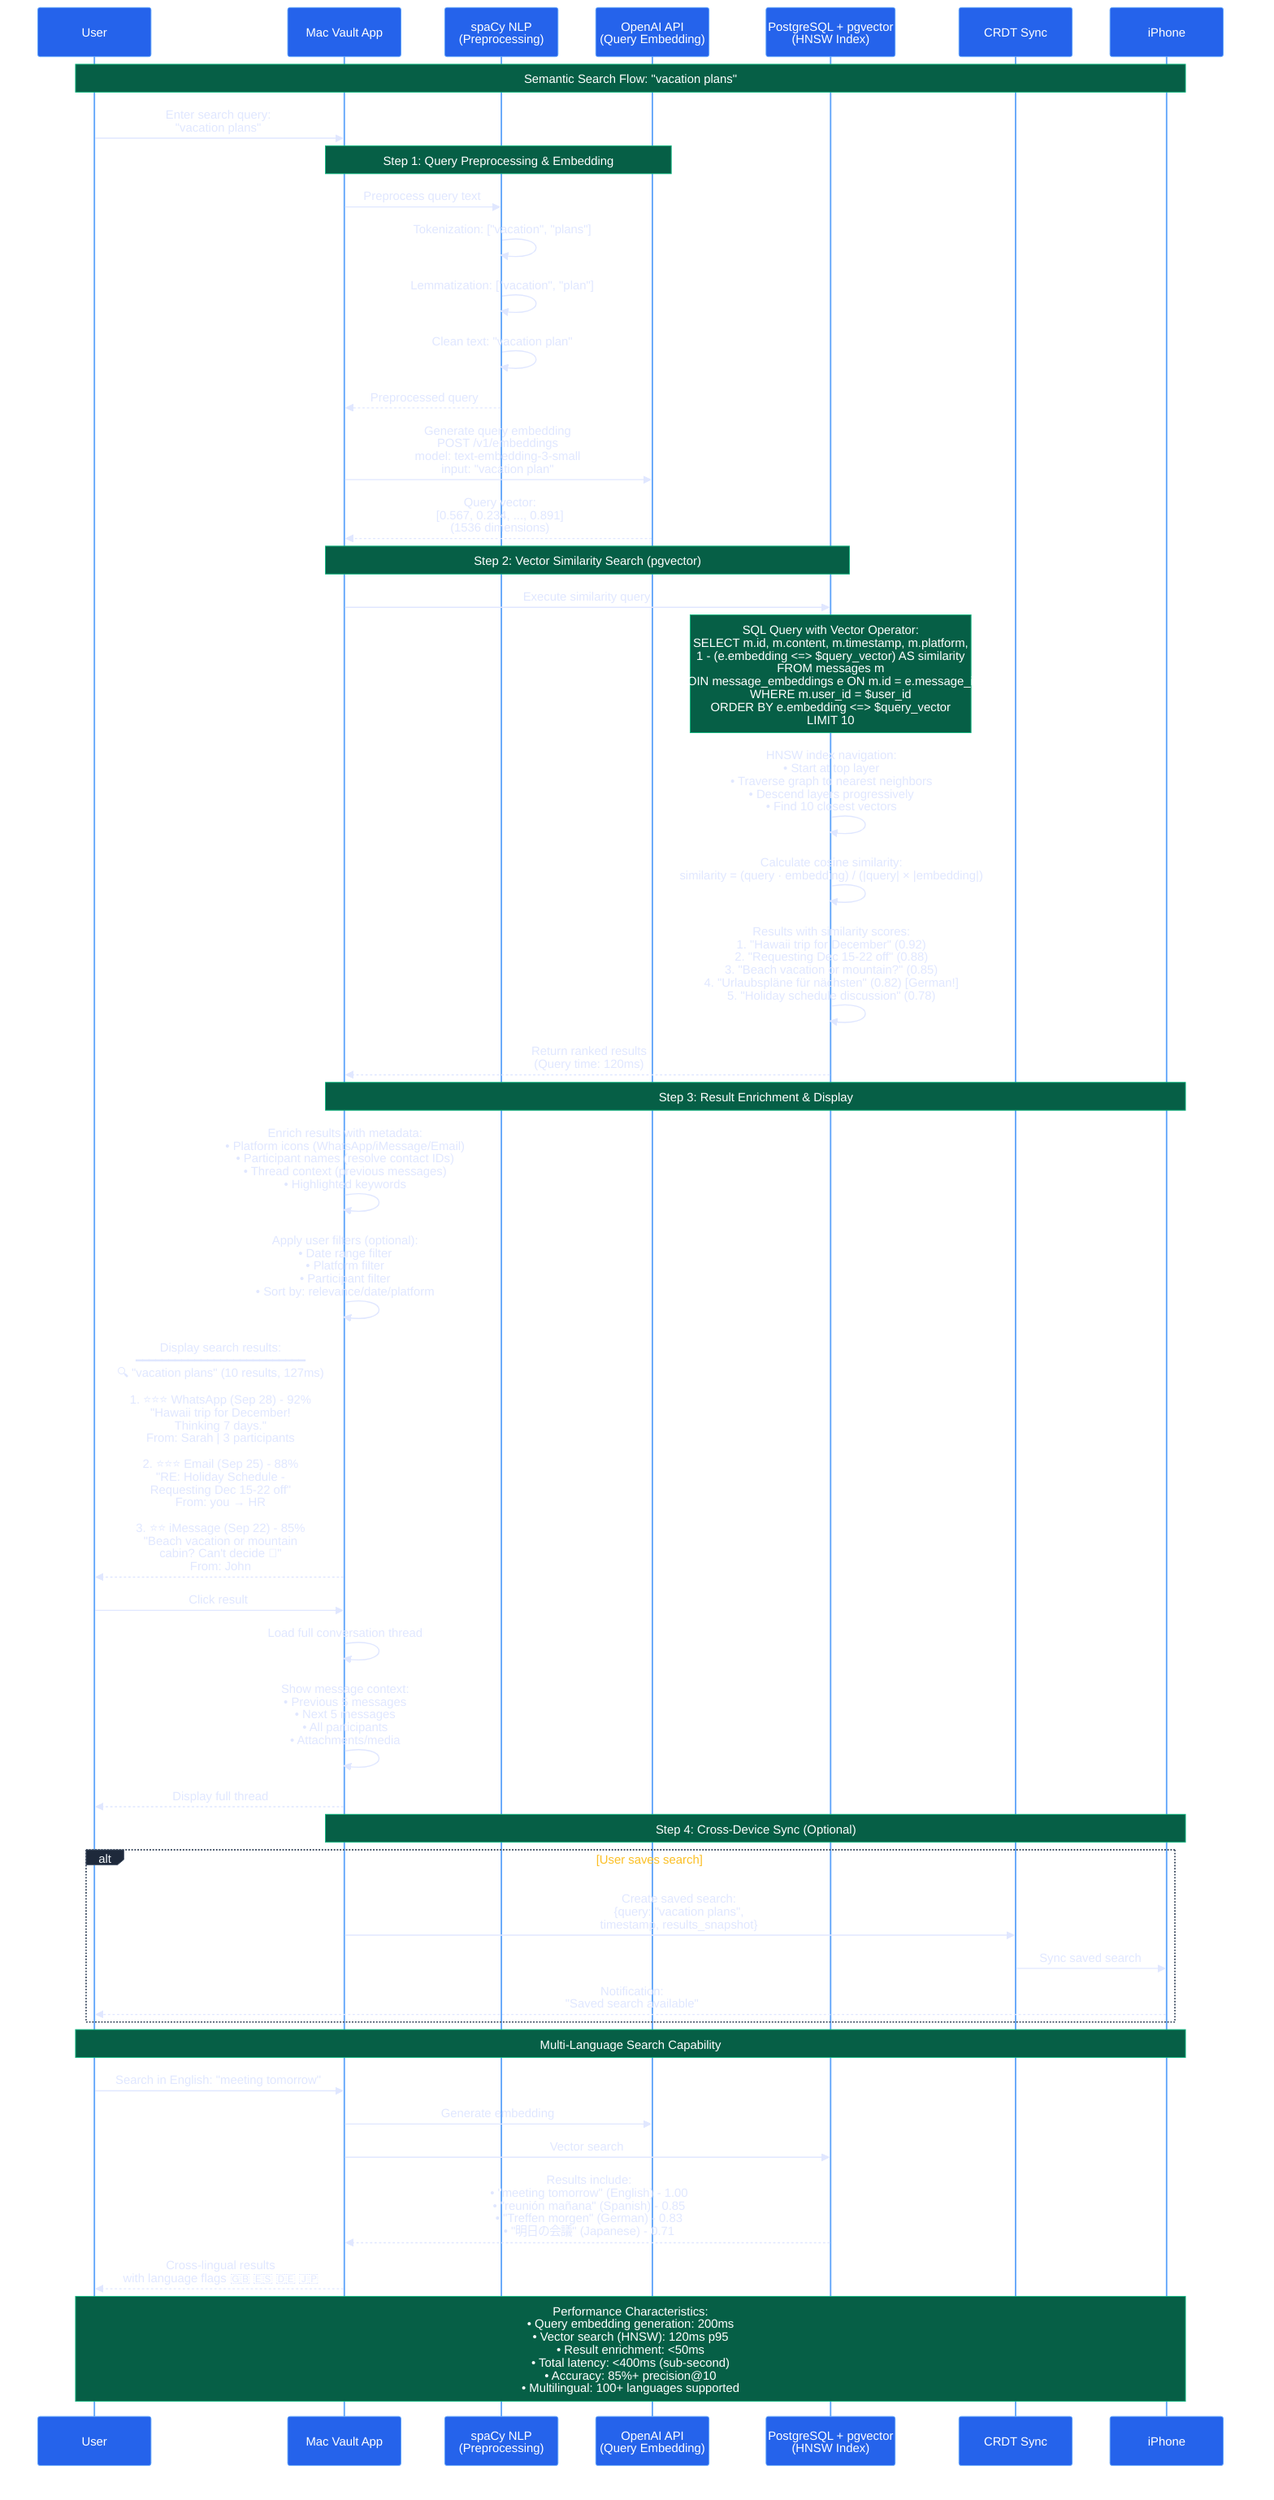 sequenceDiagram
    participant User
    participant MacApp as Mac Vault App
    participant NLP as spaCy NLP<br/>(Preprocessing)
    participant OpenAI as OpenAI API<br/>(Query Embedding)
    participant PG as PostgreSQL + pgvector<br/>(HNSW Index)
    participant CRDT as CRDT Sync
    participant iPhone
    
    Note over User,iPhone: Semantic Search Flow: "vacation plans"
    
    User->>MacApp: Enter search query:<br/>"vacation plans"
    
    Note over MacApp,OpenAI: Step 1: Query Preprocessing & Embedding
    
    MacApp->>NLP: Preprocess query text
    NLP->>NLP: Tokenization: ["vacation", "plans"]
    NLP->>NLP: Lemmatization: ["vacation", "plan"]
    NLP->>NLP: Clean text: "vacation plan"
    NLP-->>MacApp: Preprocessed query
    
    MacApp->>OpenAI: Generate query embedding<br/>POST /v1/embeddings<br/>model: text-embedding-3-small<br/>input: "vacation plan"
    OpenAI-->>MacApp: Query vector:<br/>[0.567, 0.234, ..., 0.891]<br/>(1536 dimensions)
    
    Note over MacApp,PG: Step 2: Vector Similarity Search (pgvector)
    
    MacApp->>PG: Execute similarity query
    
    Note over PG: SQL Query with Vector Operator:<br/>SELECT m.id, m.content, m.timestamp, m.platform,<br/>  1 - (e.embedding <=> $query_vector) AS similarity<br/>FROM messages m<br/>JOIN message_embeddings e ON m.id = e.message_id<br/>WHERE m.user_id = $user_id<br/>ORDER BY e.embedding <=> $query_vector<br/>LIMIT 10;
    
    PG->>PG: HNSW index navigation:<br/>• Start at top layer<br/>• Traverse graph to nearest neighbors<br/>• Descend layers progressively<br/>• Find 10 closest vectors
    
    PG->>PG: Calculate cosine similarity:<br/>similarity = (query · embedding) / (|query| × |embedding|)
    
    PG->>PG: Results with similarity scores:<br/>1. "Hawaii trip for December" (0.92)<br/>2. "Requesting Dec 15-22 off" (0.88)<br/>3. "Beach vacation or mountain?" (0.85)<br/>4. "Urlaubspläne für nächsten" (0.82) [German!]<br/>5. "Holiday schedule discussion" (0.78)
    
    PG-->>MacApp: Return ranked results<br/>(Query time: 120ms)
    
    Note over MacApp,iPhone: Step 3: Result Enrichment & Display
    
    MacApp->>MacApp: Enrich results with metadata:<br/>• Platform icons (WhatsApp/iMessage/Email)<br/>• Participant names (resolve contact IDs)<br/>• Thread context (previous messages)<br/>• Highlighted keywords
    
    MacApp->>MacApp: Apply user filters (optional):<br/>• Date range filter<br/>• Platform filter<br/>• Participant filter<br/>• Sort by: relevance/date/platform
    
    MacApp-->>User: Display search results:<br/>━━━━━━━━━━━━━━━━━━━━━━━━━━<br/>🔍 "vacation plans" (10 results, 127ms)<br/><br/>1. ⭐⭐⭐ WhatsApp (Sep 28) - 92%<br/>   "Hawaii trip for December!<br/>    Thinking 7 days."<br/>   From: Sarah | 3 participants<br/><br/>2. ⭐⭐⭐ Email (Sep 25) - 88%<br/>   "RE: Holiday Schedule -<br/>    Requesting Dec 15-22 off"<br/>   From: you → HR<br/><br/>3. ⭐⭐ iMessage (Sep 22) - 85%<br/>   "Beach vacation or mountain<br/>    cabin? Can't decide 🤔"<br/>   From: John
    
    User->>MacApp: Click result #1
    MacApp->>MacApp: Load full conversation thread
    MacApp->>MacApp: Show message context:<br/>• Previous 5 messages<br/>• Next 5 messages<br/>• All participants<br/>• Attachments/media
    MacApp-->>User: Display full thread
    
    Note over MacApp,iPhone: Step 4: Cross-Device Sync (Optional)
    
    alt User saves search
        MacApp->>CRDT: Create saved search:<br/>{query: "vacation plans",<br/> timestamp, results_snapshot}
        CRDT->>iPhone: Sync saved search
        iPhone-->>User: Notification:<br/>"Saved search available"
    end
    
    Note over User,iPhone: Multi-Language Search Capability
    
    User->>MacApp: Search in English: "meeting tomorrow"
    MacApp->>OpenAI: Generate embedding
    MacApp->>PG: Vector search
    PG-->>MacApp: Results include:<br/>• "meeting tomorrow" (English) - 1.00<br/>• "reunión mañana" (Spanish) - 0.85<br/>• "Treffen morgen" (German) - 0.83<br/>• "明日の会議" (Japanese) - 0.71
    MacApp-->>User: Cross-lingual results<br/>with language flags 🇬🇧 🇪🇸 🇩🇪 🇯🇵
    
    Note over User,iPhone: Performance Characteristics:<br/>• Query embedding generation: 200ms<br/>• Vector search (HNSW): 120ms p95<br/>• Result enrichment: <50ms<br/>• Total latency: <400ms (sub-second)<br/>• Accuracy: 85%+ precision@10<br/>• Multilingual: 100+ languages supported

    %% Styling for dark background with high contrast
    %%{init: {'theme':'dark', 'themeVariables': { 
        'actorBkg':'#2563eb',
        'actorBorder':'#60a5fa',
        'actorTextColor':'#ffffff',
        'actorLineColor':'#60a5fa',
        'signalColor':'#e0e7ff',
        'signalTextColor':'#e0e7ff',
        'labelBoxBkgColor':'#1e293b',
        'labelBoxBorderColor':'#475569',
        'labelTextColor':'#f1f5f9',
        'loopTextColor':'#fbbf24',
        'altTextColor':'#fb923c',
        'noteBkgColor':'#065f46',
        'noteBorderColor':'#10b981',
        'noteTextColor':'#ffffff',
        'activationBkgColor':'#7c3aed',
        'activationBorderColor':'#a78bfa',
        'sequenceNumberColor':'#ffffff'
    }}}%%